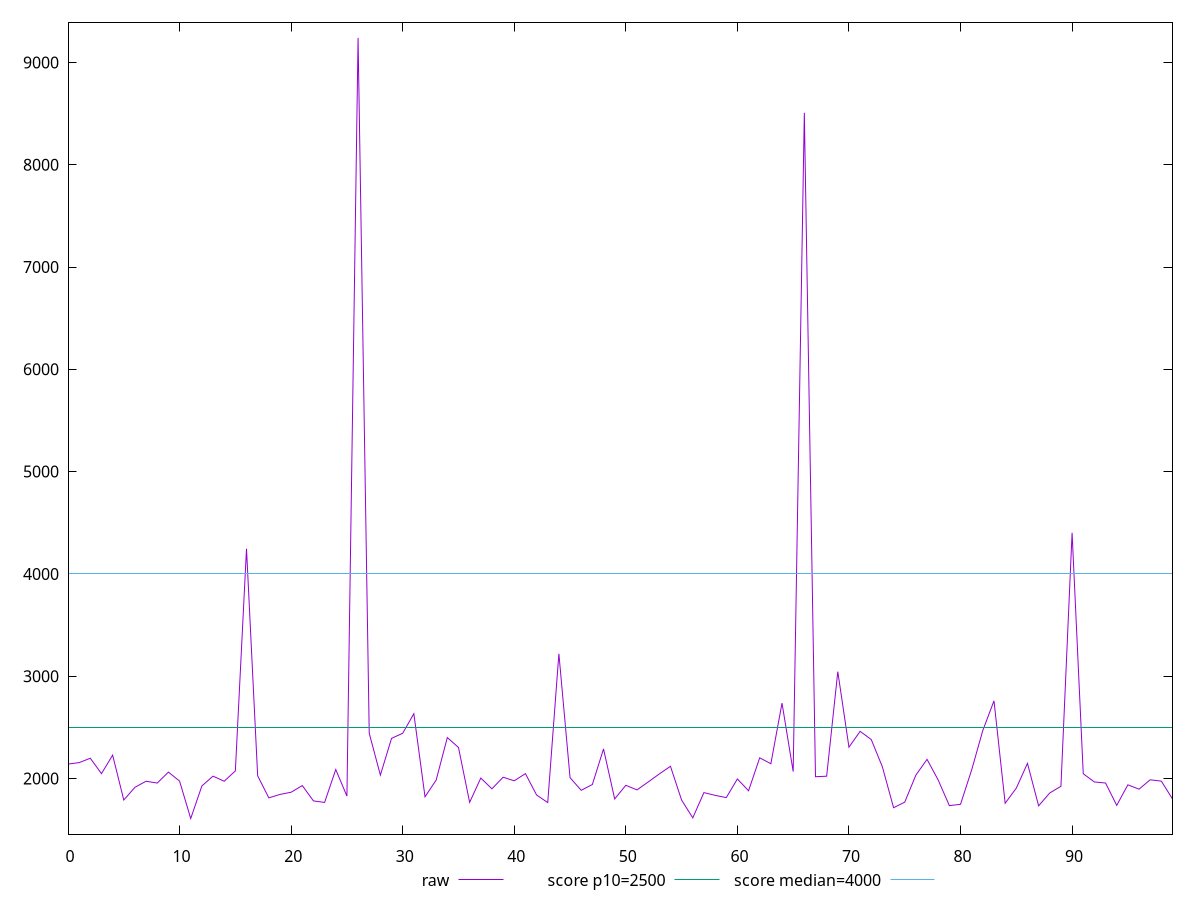 reset

$raw <<EOF
0 2140.5209999999997
1 2154.5840000000003
2 2197.6125
3 2046.9825000000005
4 2227.758
5 1789.1019999999999
6 1913.34
7 1972.732
8 1954.797
9 2061.8835000000004
10 1974.018
11 1608.092
12 1926.5860000000002
13 2022.4624999999996
14 1972.4579999999996
15 2073.5299999999997
16 4245.527
17 2025.627
18 1810.2779999999998
19 1843.692
20 1865.1075
21 1930.503
22 1780.3110000000001
23 1765.4384999999997
24 2087.094
25 1827.2760000000003
26 9240.4845
27 2441.889
28 2032.5720000000001
29 2391.766
30 2441.9175000000005
31 2632.764
32 1820.2799999999997
33 1984.1609999999998
34 2399.8140000000003
35 2302.5780000000004
36 1766.046
37 2003.7020000000002
38 1898.718
39 2011.8075000000001
40 1976.9550000000004
41 2047.074
42 1838.3159999999998
43 1764.054
44 3219.1200000000003
45 2007.508
46 1883.9625000000003
47 1940.6075000000003
48 2288.511
49 1799.6860000000001
50 1933.065
51 1887.9599999999998
52 1964.9820000000004
53 2043.7930000000001
54 2118.896
55 1788.243
56 1614.625
57 1861.4599999999998
58 1834.8719999999998
59 1812.486
60 1994.8960000000002
61 1879.2209999999998
62 2201.7374999999997
63 2143.6229999999996
64 2736.6965000000005
65 2067.2055
66 8508.249
67 2017.0530000000003
68 2021.6654999999998
69 3044.1589999999997
70 2305.342
71 2460.566
72 2379.8909999999996
73 2111.946
74 1713.5805
75 1768.299
76 2032.9739999999997
77 2186.666
78 1984.022
79 1734.1220000000003
80 1747.1159999999995
81 2084.1960000000004
82 2469.7919999999995
83 2758.8195
84 1757.1599999999999
85 1905.2110000000002
86 2147.283
87 1732.3979999999997
88 1858.0395000000003
89 1923.033
90 4402.1895
91 2045.97
92 1965.315
93 1955.2604999999999
94 1736.6130000000003
95 1937.5065
96 1894.9679999999998
97 1986.712
98 1973.6609999999998
99 1799.284
EOF

set key outside below
set xrange [0:99]
set yrange [1455.44415:9393.13235]
set trange [1455.44415:9393.13235]
set terminal svg size 640, 500 enhanced background rgb 'white'
set output "reports/report_00028_2021-02-24T12-49-42.674Z/largest-contentful-paint/samples/music/raw/values.svg"

plot $raw title "raw" with line, \
     2500 title "score p10=2500", \
     4000 title "score median=4000"

reset
